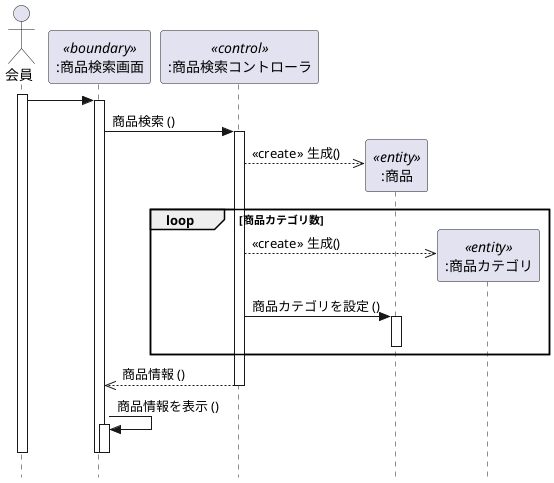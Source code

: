 @startuml 演習4-5
hide footbox
skinparam style strictuml
Actor 会員 as user
participant ":商品検索画面" as boundary <<boundary>>
participant ":商品検索コントローラ" as control <<control>>
participant ":商品" as entity <<entity>>
participant ":商品カテゴリ" as entity2 <<entity>>
activate user
user -> boundary: 
activate boundary
boundary -> control: 商品検索 ()
create entity
activate control
control -->> entity: <<create>> 生成()
loop 商品カテゴリ数
create entity2
control -->> entity2: <<create>> 生成()
control -> entity:商品カテゴリを設定 ()
activate entity
deactivate entity
end loop
control -->> boundary: 商品情報 ()
deactivate control
boundary -> boundary: 商品情報を表示 ()
    activate boundary
deactivate boundary
deactivate boundary
deactivate user
@enduml
